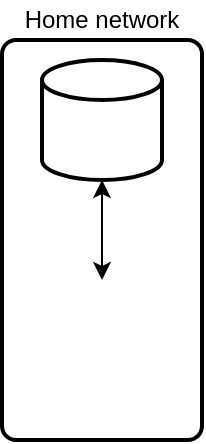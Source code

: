 <mxfile version="14.2.9" type="github"><diagram id="ug3AJKcA3dfmwUk0xqp4" name="Page-1"><mxGraphModel dx="1796" dy="614" grid="1" gridSize="10" guides="1" tooltips="1" connect="1" arrows="1" fold="1" page="1" pageScale="1" pageWidth="850" pageHeight="1100" math="0" shadow="0"><root><mxCell id="0"/><mxCell id="1" parent="0"/><mxCell id="GbYv1BjaRA52waC2wpv4-6" value="" style="rounded=1;whiteSpace=wrap;html=1;absoluteArcSize=1;arcSize=14;strokeWidth=2;" vertex="1" parent="1"><mxGeometry x="-10" y="480" width="100" height="200" as="geometry"/></mxCell><mxCell id="GbYv1BjaRA52waC2wpv4-8" value="" style="strokeWidth=2;html=1;shape=mxgraph.flowchart.database;whiteSpace=wrap;" vertex="1" parent="1"><mxGeometry x="10" y="490" width="60" height="60" as="geometry"/></mxCell><mxCell id="GbYv1BjaRA52waC2wpv4-1" value="" style="shape=image;html=1;verticalAlign=top;verticalLabelPosition=bottom;labelBackgroundColor=#ffffff;imageAspect=0;aspect=fixed;image=https://cdn4.iconfinder.com/data/icons/logos-and-brands/512/272_Raspberry_Pi_logo-128.png" vertex="1" parent="1"><mxGeometry x="20" y="510" width="40" height="40" as="geometry"/></mxCell><mxCell id="GbYv1BjaRA52waC2wpv4-10" value="" style="shape=image;html=1;verticalAlign=top;verticalLabelPosition=bottom;labelBackgroundColor=#ffffff;imageAspect=0;aspect=fixed;image=https://cdn4.iconfinder.com/data/icons/logos-and-brands/512/267_Python_logo-128.png" vertex="1" parent="1"><mxGeometry y="600" width="80" height="80" as="geometry"/></mxCell><mxCell id="GbYv1BjaRA52waC2wpv4-2" value="" style="shape=image;html=1;verticalAlign=top;verticalLabelPosition=bottom;labelBackgroundColor=#ffffff;imageAspect=0;aspect=fixed;image=https://cdn4.iconfinder.com/data/icons/logos-and-brands/512/272_Raspberry_Pi_logo-128.png" vertex="1" parent="1"><mxGeometry x="20" y="620" width="40" height="40" as="geometry"/></mxCell><mxCell id="GbYv1BjaRA52waC2wpv4-12" value="" style="endArrow=classic;startArrow=classic;html=1;" edge="1" parent="1" source="GbYv1BjaRA52waC2wpv4-10"><mxGeometry width="50" height="50" relative="1" as="geometry"><mxPoint x="-10" y="600" as="sourcePoint"/><mxPoint x="40" y="550" as="targetPoint"/></mxGeometry></mxCell><mxCell id="GbYv1BjaRA52waC2wpv4-13" value="Home network" style="text;html=1;strokeColor=none;fillColor=none;align=center;verticalAlign=middle;whiteSpace=wrap;rounded=0;" vertex="1" parent="1"><mxGeometry x="-5" y="460" width="90" height="20" as="geometry"/></mxCell></root></mxGraphModel></diagram></mxfile>